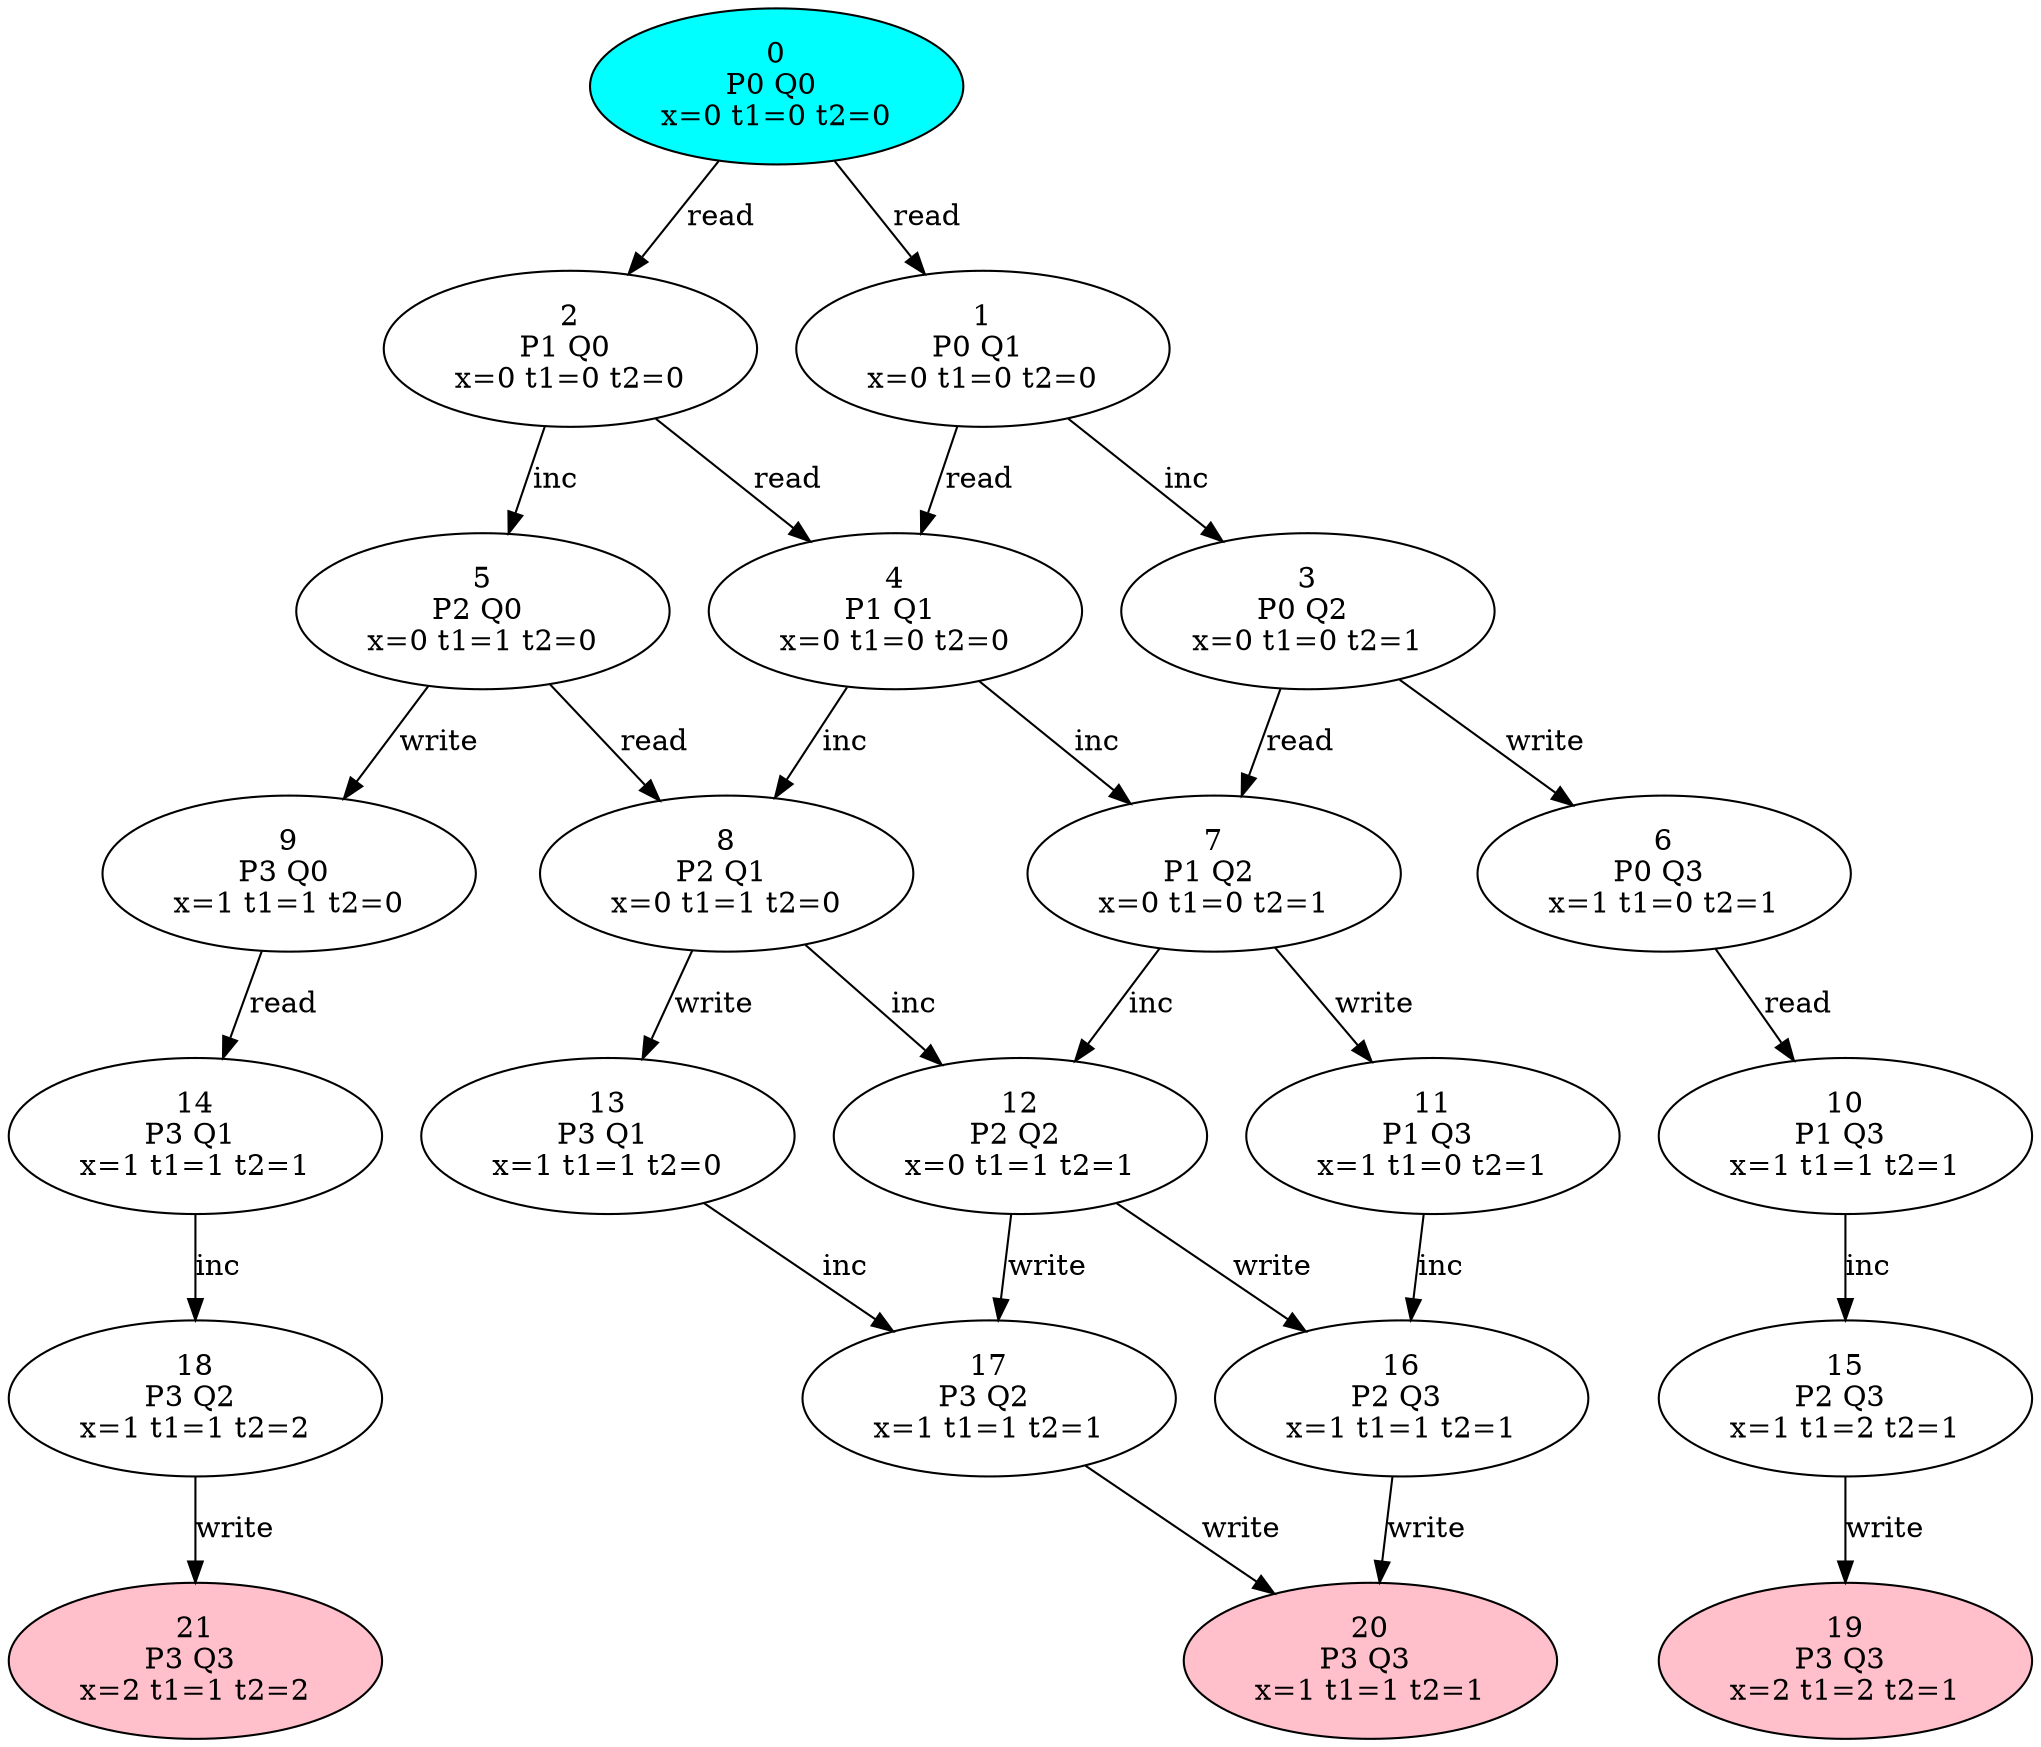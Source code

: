 digraph{
6 [label="6\nP0 Q3 \nx=1 t1=0 t2=1",];
7 [label="7\nP1 Q2 \nx=0 t1=0 t2=1",];
8 [label="8\nP2 Q1 \nx=0 t1=1 t2=0",];
15 [label="15\nP2 Q3 \nx=1 t1=2 t2=1",];
19 [label="19\nP3 Q3 \nx=2 t1=2 t2=1",style=filled,fillcolor=pink];
0 [label="0\nP0 Q0 \nx=0 t1=0 t2=0",style=filled,fillcolor=cyan];
4 [label="4\nP1 Q1 \nx=0 t1=0 t2=0",];
9 [label="9\nP3 Q0 \nx=1 t1=1 t2=0",];
11 [label="11\nP1 Q3 \nx=1 t1=0 t2=1",];
3 [label="3\nP0 Q2 \nx=0 t1=0 t2=1",];
21 [label="21\nP3 Q3 \nx=2 t1=1 t2=2",style=filled,fillcolor=pink];
10 [label="10\nP1 Q3 \nx=1 t1=1 t2=1",];
5 [label="5\nP2 Q0 \nx=0 t1=1 t2=0",];
20 [label="20\nP3 Q3 \nx=1 t1=1 t2=1",style=filled,fillcolor=pink];
18 [label="18\nP3 Q2 \nx=1 t1=1 t2=2",];
12 [label="12\nP2 Q2 \nx=0 t1=1 t2=1",];
2 [label="2\nP1 Q0 \nx=0 t1=0 t2=0",];
14 [label="14\nP3 Q1 \nx=1 t1=1 t2=1",];
16 [label="16\nP2 Q3 \nx=1 t1=1 t2=1",];
17 [label="17\nP3 Q2 \nx=1 t1=1 t2=1",];
13 [label="13\nP3 Q1 \nx=1 t1=1 t2=0",];
1 [label="1\nP0 Q1 \nx=0 t1=0 t2=0",];
6 -> 10 [label="read"];
7 -> 11 [label="write"];
7 -> 12 [label="inc"];
8 -> 12 [label="inc"];
8 -> 13 [label="write"];
15 -> 19 [label="write"];
0 -> 1 [label="read"];
0 -> 2 [label="read"];
4 -> 7 [label="inc"];
4 -> 8 [label="inc"];
9 -> 14 [label="read"];
11 -> 16 [label="inc"];
3 -> 6 [label="write"];
3 -> 7 [label="read"];
10 -> 15 [label="inc"];
5 -> 8 [label="read"];
5 -> 9 [label="write"];
18 -> 21 [label="write"];
12 -> 16 [label="write"];
12 -> 17 [label="write"];
2 -> 4 [label="read"];
2 -> 5 [label="inc"];
14 -> 18 [label="inc"];
16 -> 20 [label="write"];
17 -> 20 [label="write"];
13 -> 17 [label="inc"];
1 -> 3 [label="inc"];
1 -> 4 [label="read"];
}
